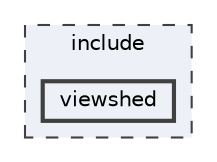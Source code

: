 digraph "/home/runner/work/cpp-viewshed-library/cpp-viewshed-library/include/viewshed"
{
 // LATEX_PDF_SIZE
  bgcolor="transparent";
  edge [fontname=Helvetica,fontsize=10,labelfontname=Helvetica,labelfontsize=10];
  node [fontname=Helvetica,fontsize=10,shape=box,height=0.2,width=0.4];
  compound=true
  subgraph clusterdir_d44c64559bbebec7f509842c48db8b23 {
    graph [ bgcolor="#edf0f7", pencolor="grey25", label="include", fontname=Helvetica,fontsize=10 style="filled,dashed", URL="dir_d44c64559bbebec7f509842c48db8b23.html",tooltip=""]
  dir_aa6a131575e8877b91033439e574156b [label="viewshed", fillcolor="#edf0f7", color="grey25", style="filled,bold", URL="dir_aa6a131575e8877b91033439e574156b.html",tooltip=""];
  }
}
